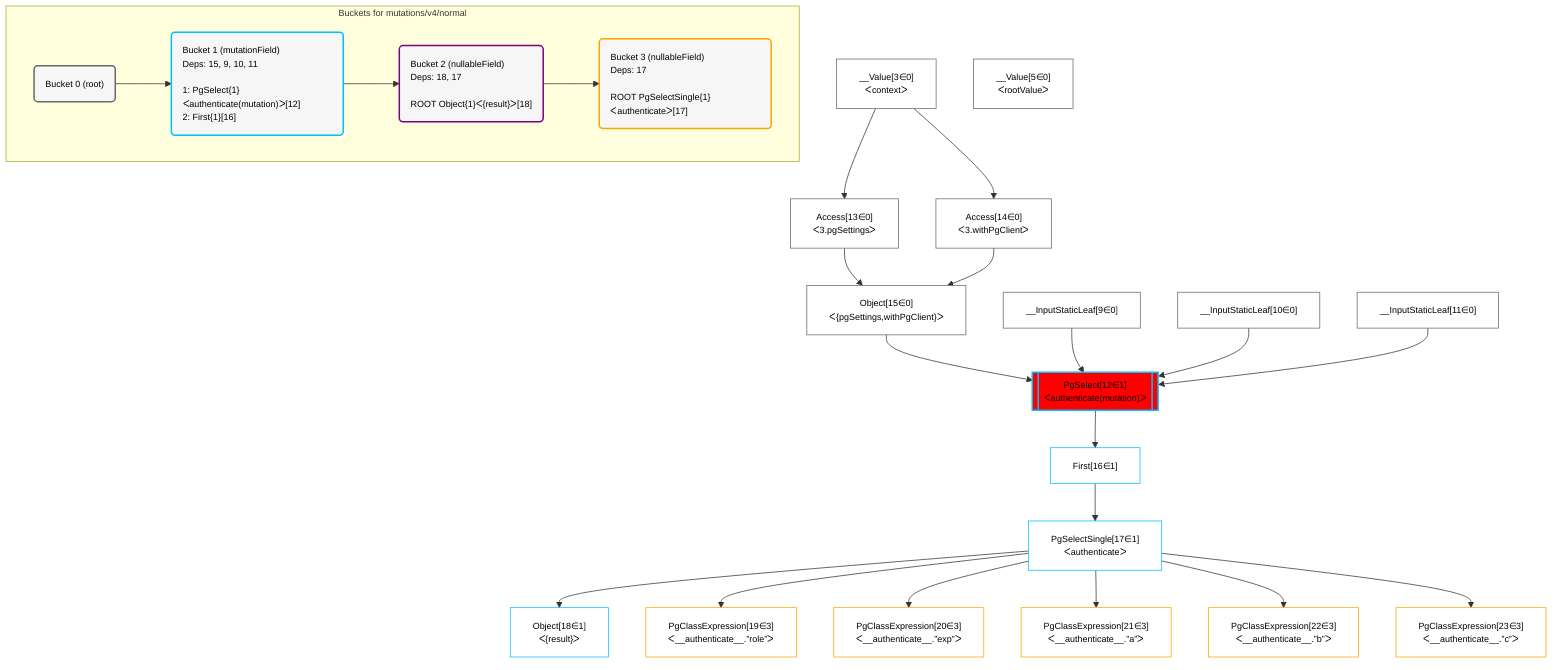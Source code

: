 %%{init: {'themeVariables': { 'fontSize': '12px'}}}%%
graph TD
    classDef path fill:#eee,stroke:#000,color:#000
    classDef plan fill:#fff,stroke-width:1px,color:#000
    classDef itemplan fill:#fff,stroke-width:2px,color:#000
    classDef sideeffectplan fill:#f00,stroke-width:2px,color:#000
    classDef bucket fill:#f6f6f6,color:#000,stroke-width:2px,text-align:left


    %% define steps
    __Value3["__Value[3∈0]<br />ᐸcontextᐳ"]:::plan
    __Value5["__Value[5∈0]<br />ᐸrootValueᐳ"]:::plan
    __InputStaticLeaf9["__InputStaticLeaf[9∈0]"]:::plan
    __InputStaticLeaf10["__InputStaticLeaf[10∈0]"]:::plan
    __InputStaticLeaf11["__InputStaticLeaf[11∈0]"]:::plan
    Access13["Access[13∈0]<br />ᐸ3.pgSettingsᐳ"]:::plan
    Access14["Access[14∈0]<br />ᐸ3.withPgClientᐳ"]:::plan
    Object15["Object[15∈0]<br />ᐸ{pgSettings,withPgClient}ᐳ"]:::plan
    PgSelect12[["PgSelect[12∈1]<br />ᐸauthenticate(mutation)ᐳ"]]:::sideeffectplan
    First16["First[16∈1]"]:::plan
    PgSelectSingle17["PgSelectSingle[17∈1]<br />ᐸauthenticateᐳ"]:::plan
    Object18["Object[18∈1]<br />ᐸ{result}ᐳ"]:::plan
    PgClassExpression19["PgClassExpression[19∈3]<br />ᐸ__authenticate__.”role”ᐳ"]:::plan
    PgClassExpression20["PgClassExpression[20∈3]<br />ᐸ__authenticate__.”exp”ᐳ"]:::plan
    PgClassExpression21["PgClassExpression[21∈3]<br />ᐸ__authenticate__.”a”ᐳ"]:::plan
    PgClassExpression22["PgClassExpression[22∈3]<br />ᐸ__authenticate__.”b”ᐳ"]:::plan
    PgClassExpression23["PgClassExpression[23∈3]<br />ᐸ__authenticate__.”c”ᐳ"]:::plan

    %% plan dependencies
    __Value3 --> Access13
    __Value3 --> Access14
    Access13 & Access14 --> Object15
    Object15 & __InputStaticLeaf9 & __InputStaticLeaf10 & __InputStaticLeaf11 --> PgSelect12
    PgSelect12 --> First16
    First16 --> PgSelectSingle17
    PgSelectSingle17 --> Object18
    PgSelectSingle17 --> PgClassExpression19
    PgSelectSingle17 --> PgClassExpression20
    PgSelectSingle17 --> PgClassExpression21
    PgSelectSingle17 --> PgClassExpression22
    PgSelectSingle17 --> PgClassExpression23

    subgraph "Buckets for mutations/v4/normal"
    Bucket0("Bucket 0 (root)"):::bucket
    classDef bucket0 stroke:#696969
    class Bucket0,__Value3,__Value5,__InputStaticLeaf9,__InputStaticLeaf10,__InputStaticLeaf11,Access13,Access14,Object15 bucket0
    Bucket1("Bucket 1 (mutationField)<br />Deps: 15, 9, 10, 11<br /><br />1: PgSelect{1}ᐸauthenticate(mutation)ᐳ[12]<br />2: First{1}[16]"):::bucket
    classDef bucket1 stroke:#00bfff
    class Bucket1,PgSelect12,First16,PgSelectSingle17,Object18 bucket1
    Bucket2("Bucket 2 (nullableField)<br />Deps: 18, 17<br /><br />ROOT Object{1}ᐸ{result}ᐳ[18]"):::bucket
    classDef bucket2 stroke:#7f007f
    class Bucket2 bucket2
    Bucket3("Bucket 3 (nullableField)<br />Deps: 17<br /><br />ROOT PgSelectSingle{1}ᐸauthenticateᐳ[17]"):::bucket
    classDef bucket3 stroke:#ffa500
    class Bucket3,PgClassExpression19,PgClassExpression20,PgClassExpression21,PgClassExpression22,PgClassExpression23 bucket3
    Bucket0 --> Bucket1
    Bucket1 --> Bucket2
    Bucket2 --> Bucket3
    end